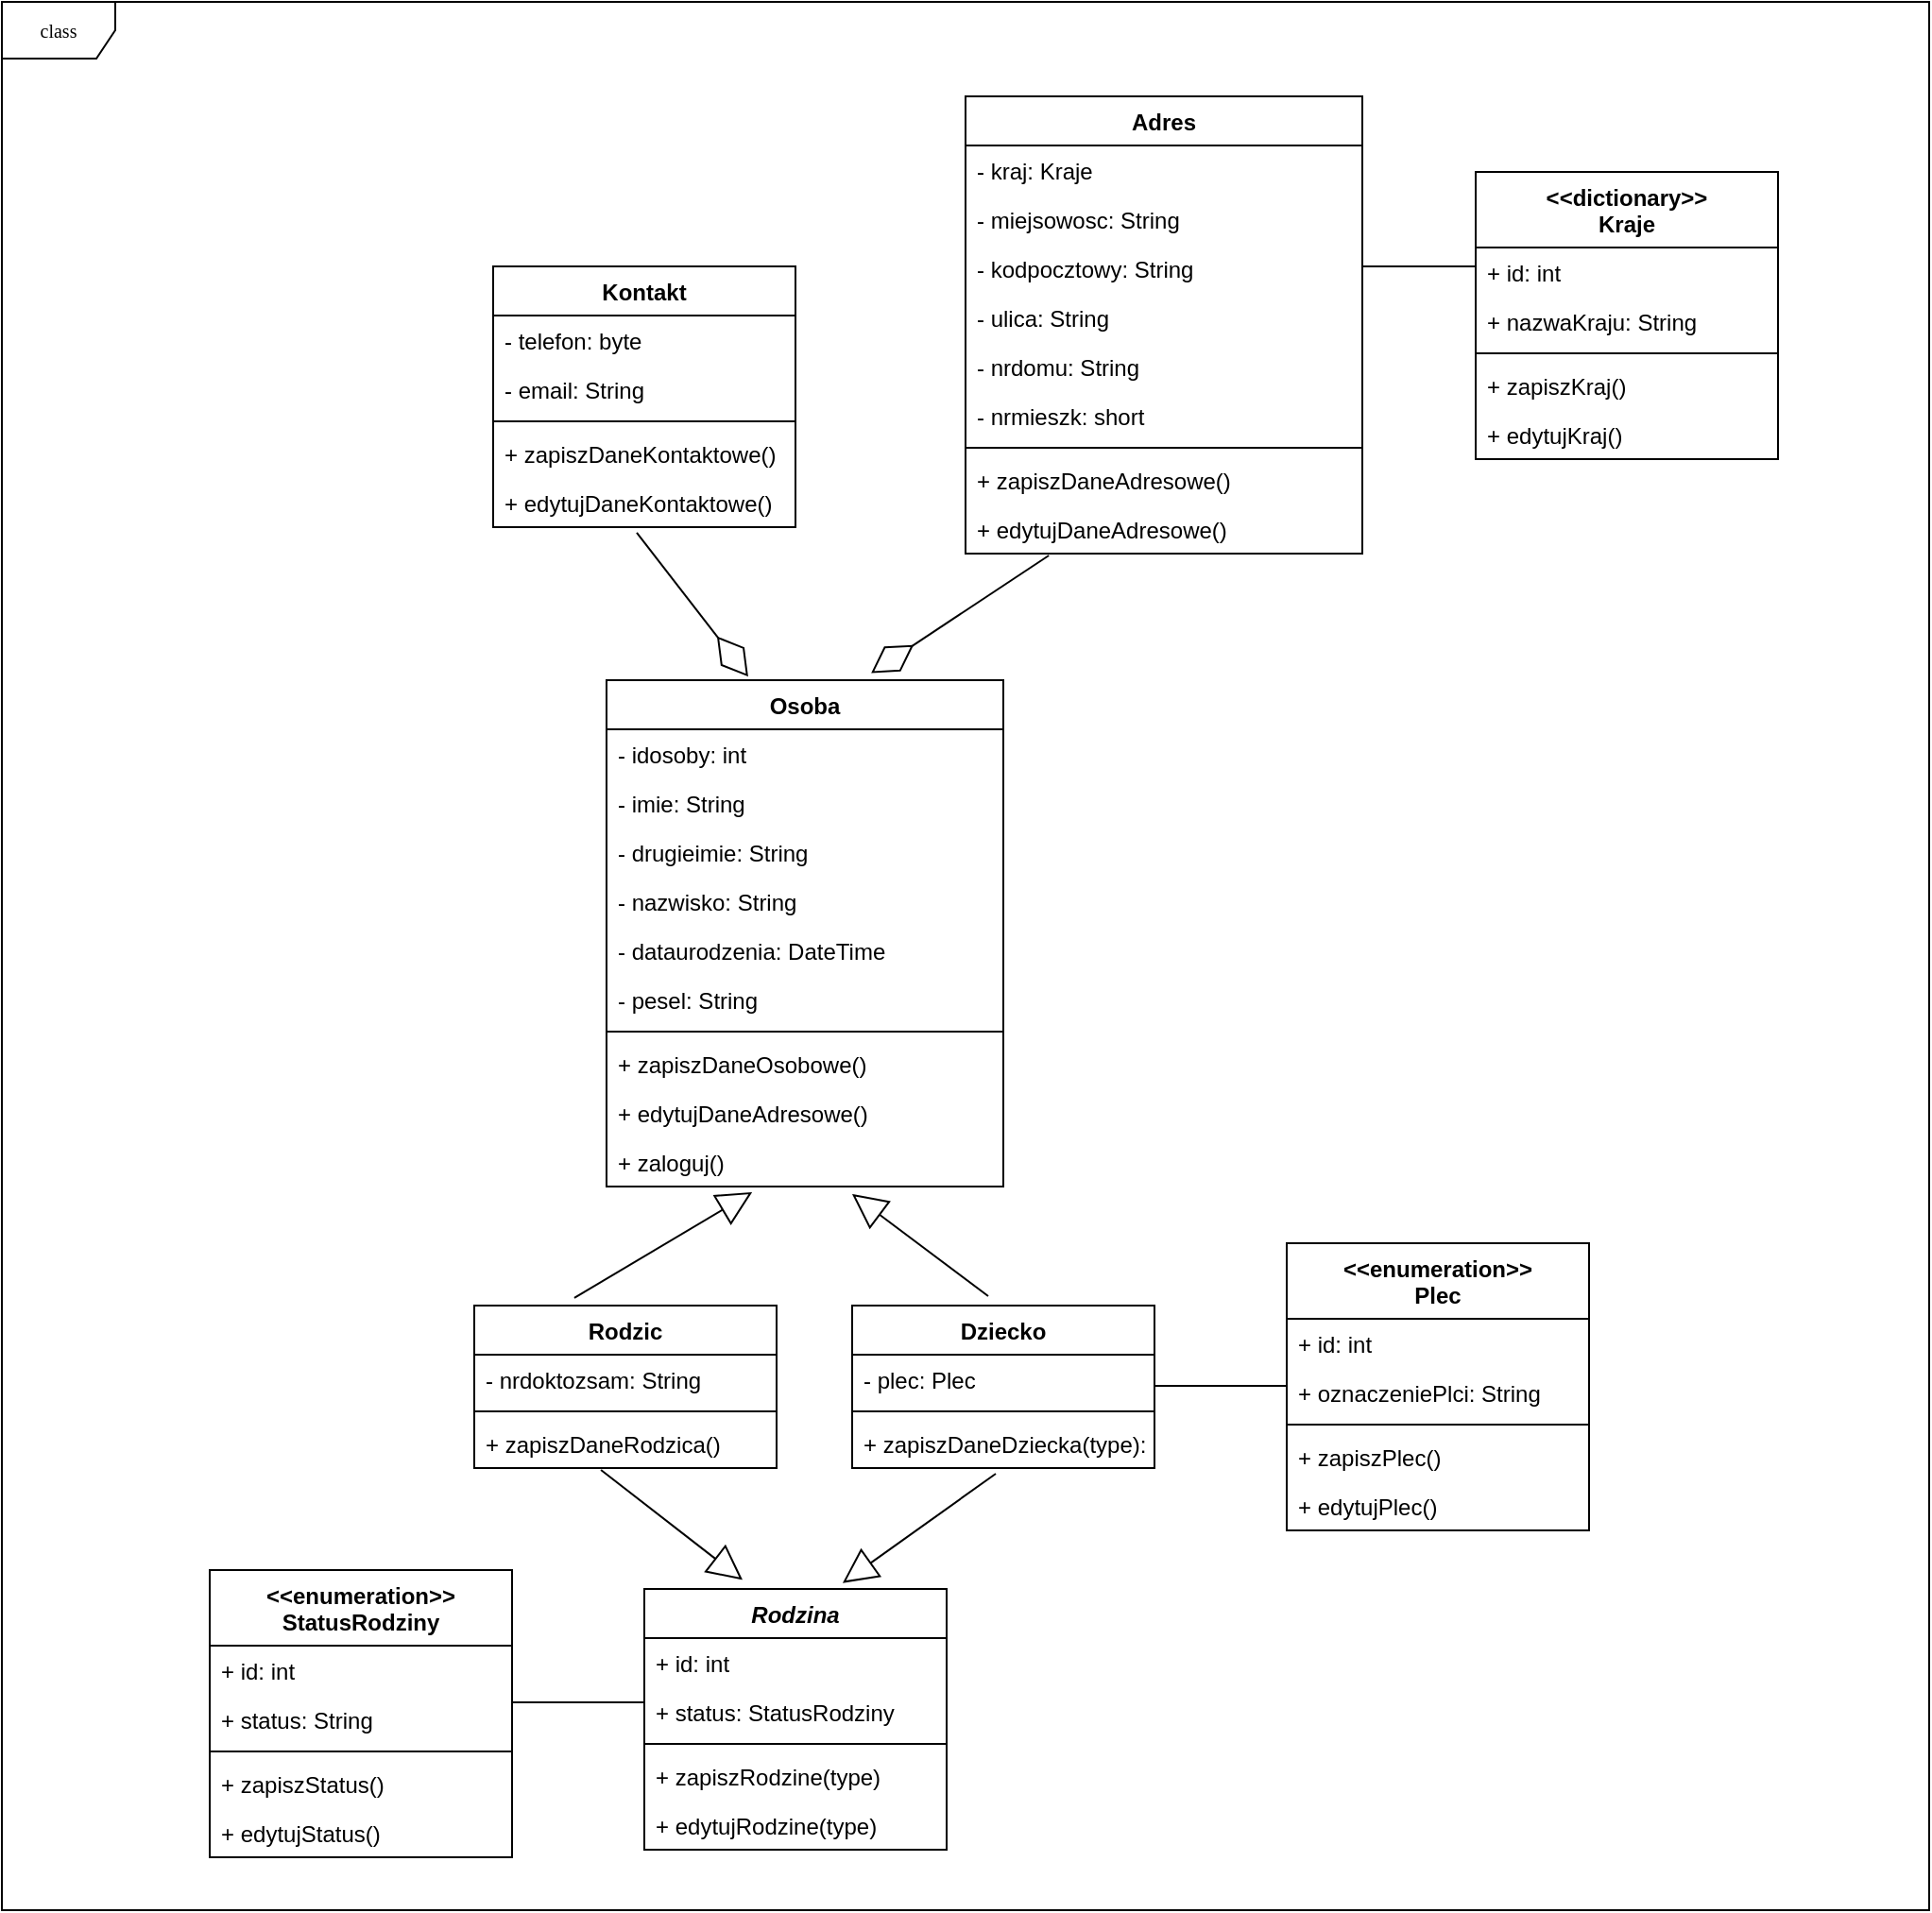 <mxfile version="14.1.9" type="github">
  <diagram name="Page-1" id="c4acf3e9-155e-7222-9cf6-157b1a14988f">
    <mxGraphModel dx="1796" dy="480" grid="1" gridSize="10" guides="1" tooltips="1" connect="1" arrows="1" fold="1" page="1" pageScale="1" pageWidth="850" pageHeight="1100" background="#ffffff" math="0" shadow="0">
      <root>
        <mxCell id="0" />
        <mxCell id="1" parent="0" />
        <mxCell id="USKEhh2JhUIHj3QI9CC3-44" value="Adres" style="swimlane;fontStyle=1;align=center;verticalAlign=top;childLayout=stackLayout;horizontal=1;startSize=26;horizontalStack=0;resizeParent=1;resizeParentMax=0;resizeLast=0;collapsible=1;marginBottom=0;" parent="1" vertex="1">
          <mxGeometry x="340" y="140" width="210" height="242" as="geometry" />
        </mxCell>
        <mxCell id="USKEhh2JhUIHj3QI9CC3-45" value="- kraj: Kraje" style="text;strokeColor=none;fillColor=none;align=left;verticalAlign=top;spacingLeft=4;spacingRight=4;overflow=hidden;rotatable=0;points=[[0,0.5],[1,0.5]];portConstraint=eastwest;" parent="USKEhh2JhUIHj3QI9CC3-44" vertex="1">
          <mxGeometry y="26" width="210" height="26" as="geometry" />
        </mxCell>
        <mxCell id="USKEhh2JhUIHj3QI9CC3-54" value="- miejsowosc: String" style="text;strokeColor=none;fillColor=none;align=left;verticalAlign=top;spacingLeft=4;spacingRight=4;overflow=hidden;rotatable=0;points=[[0,0.5],[1,0.5]];portConstraint=eastwest;" parent="USKEhh2JhUIHj3QI9CC3-44" vertex="1">
          <mxGeometry y="52" width="210" height="26" as="geometry" />
        </mxCell>
        <mxCell id="USKEhh2JhUIHj3QI9CC3-55" value="- kodpocztowy: String" style="text;strokeColor=none;fillColor=none;align=left;verticalAlign=top;spacingLeft=4;spacingRight=4;overflow=hidden;rotatable=0;points=[[0,0.5],[1,0.5]];portConstraint=eastwest;" parent="USKEhh2JhUIHj3QI9CC3-44" vertex="1">
          <mxGeometry y="78" width="210" height="26" as="geometry" />
        </mxCell>
        <mxCell id="USKEhh2JhUIHj3QI9CC3-61" value="- ulica: String" style="text;strokeColor=none;fillColor=none;align=left;verticalAlign=top;spacingLeft=4;spacingRight=4;overflow=hidden;rotatable=0;points=[[0,0.5],[1,0.5]];portConstraint=eastwest;" parent="USKEhh2JhUIHj3QI9CC3-44" vertex="1">
          <mxGeometry y="104" width="210" height="26" as="geometry" />
        </mxCell>
        <mxCell id="USKEhh2JhUIHj3QI9CC3-56" value="- nrdomu: String" style="text;strokeColor=none;fillColor=none;align=left;verticalAlign=top;spacingLeft=4;spacingRight=4;overflow=hidden;rotatable=0;points=[[0,0.5],[1,0.5]];portConstraint=eastwest;" parent="USKEhh2JhUIHj3QI9CC3-44" vertex="1">
          <mxGeometry y="130" width="210" height="26" as="geometry" />
        </mxCell>
        <mxCell id="USKEhh2JhUIHj3QI9CC3-57" value="- nrmieszk: short" style="text;strokeColor=none;fillColor=none;align=left;verticalAlign=top;spacingLeft=4;spacingRight=4;overflow=hidden;rotatable=0;points=[[0,0.5],[1,0.5]];portConstraint=eastwest;" parent="USKEhh2JhUIHj3QI9CC3-44" vertex="1">
          <mxGeometry y="156" width="210" height="26" as="geometry" />
        </mxCell>
        <mxCell id="USKEhh2JhUIHj3QI9CC3-46" value="" style="line;strokeWidth=1;fillColor=none;align=left;verticalAlign=middle;spacingTop=-1;spacingLeft=3;spacingRight=3;rotatable=0;labelPosition=right;points=[];portConstraint=eastwest;" parent="USKEhh2JhUIHj3QI9CC3-44" vertex="1">
          <mxGeometry y="182" width="210" height="8" as="geometry" />
        </mxCell>
        <mxCell id="USKEhh2JhUIHj3QI9CC3-47" value="+ zapiszDaneAdresowe()" style="text;strokeColor=none;fillColor=none;align=left;verticalAlign=top;spacingLeft=4;spacingRight=4;overflow=hidden;rotatable=0;points=[[0,0.5],[1,0.5]];portConstraint=eastwest;" parent="USKEhh2JhUIHj3QI9CC3-44" vertex="1">
          <mxGeometry y="190" width="210" height="26" as="geometry" />
        </mxCell>
        <mxCell id="USKEhh2JhUIHj3QI9CC3-73" value="+ edytujDaneAdresowe()" style="text;strokeColor=none;fillColor=none;align=left;verticalAlign=top;spacingLeft=4;spacingRight=4;overflow=hidden;rotatable=0;points=[[0,0.5],[1,0.5]];portConstraint=eastwest;" parent="USKEhh2JhUIHj3QI9CC3-44" vertex="1">
          <mxGeometry y="216" width="210" height="26" as="geometry" />
        </mxCell>
        <mxCell id="USKEhh2JhUIHj3QI9CC3-62" value="Kontakt" style="swimlane;fontStyle=1;align=center;verticalAlign=top;childLayout=stackLayout;horizontal=1;startSize=26;horizontalStack=0;resizeParent=1;resizeParentMax=0;resizeLast=0;collapsible=1;marginBottom=0;" parent="1" vertex="1">
          <mxGeometry x="90" y="230" width="160" height="138" as="geometry" />
        </mxCell>
        <mxCell id="USKEhh2JhUIHj3QI9CC3-63" value="- telefon: byte" style="text;strokeColor=none;fillColor=none;align=left;verticalAlign=top;spacingLeft=4;spacingRight=4;overflow=hidden;rotatable=0;points=[[0,0.5],[1,0.5]];portConstraint=eastwest;" parent="USKEhh2JhUIHj3QI9CC3-62" vertex="1">
          <mxGeometry y="26" width="160" height="26" as="geometry" />
        </mxCell>
        <mxCell id="USKEhh2JhUIHj3QI9CC3-66" value="- email: String" style="text;strokeColor=none;fillColor=none;align=left;verticalAlign=top;spacingLeft=4;spacingRight=4;overflow=hidden;rotatable=0;points=[[0,0.5],[1,0.5]];portConstraint=eastwest;" parent="USKEhh2JhUIHj3QI9CC3-62" vertex="1">
          <mxGeometry y="52" width="160" height="26" as="geometry" />
        </mxCell>
        <mxCell id="USKEhh2JhUIHj3QI9CC3-64" value="" style="line;strokeWidth=1;fillColor=none;align=left;verticalAlign=middle;spacingTop=-1;spacingLeft=3;spacingRight=3;rotatable=0;labelPosition=right;points=[];portConstraint=eastwest;" parent="USKEhh2JhUIHj3QI9CC3-62" vertex="1">
          <mxGeometry y="78" width="160" height="8" as="geometry" />
        </mxCell>
        <mxCell id="USKEhh2JhUIHj3QI9CC3-65" value="+ zapiszDaneKontaktowe()" style="text;strokeColor=none;fillColor=none;align=left;verticalAlign=top;spacingLeft=4;spacingRight=4;overflow=hidden;rotatable=0;points=[[0,0.5],[1,0.5]];portConstraint=eastwest;" parent="USKEhh2JhUIHj3QI9CC3-62" vertex="1">
          <mxGeometry y="86" width="160" height="26" as="geometry" />
        </mxCell>
        <mxCell id="USKEhh2JhUIHj3QI9CC3-74" value="+ edytujDaneKontaktowe()" style="text;strokeColor=none;fillColor=none;align=left;verticalAlign=top;spacingLeft=4;spacingRight=4;overflow=hidden;rotatable=0;points=[[0,0.5],[1,0.5]];portConstraint=eastwest;" parent="USKEhh2JhUIHj3QI9CC3-62" vertex="1">
          <mxGeometry y="112" width="160" height="26" as="geometry" />
        </mxCell>
        <mxCell id="USKEhh2JhUIHj3QI9CC3-110" value="&lt;&lt;enumeration&gt;&gt; &#xa;Plec&#xa;" style="swimlane;fontStyle=1;align=center;verticalAlign=top;childLayout=stackLayout;horizontal=1;startSize=40;horizontalStack=0;resizeParent=1;resizeParentMax=0;resizeLast=0;collapsible=1;marginBottom=0;" parent="1" vertex="1">
          <mxGeometry x="510" y="747" width="160" height="152" as="geometry" />
        </mxCell>
        <mxCell id="USKEhh2JhUIHj3QI9CC3-111" value="+ id: int" style="text;strokeColor=none;fillColor=none;align=left;verticalAlign=top;spacingLeft=4;spacingRight=4;overflow=hidden;rotatable=0;points=[[0,0.5],[1,0.5]];portConstraint=eastwest;" parent="USKEhh2JhUIHj3QI9CC3-110" vertex="1">
          <mxGeometry y="40" width="160" height="26" as="geometry" />
        </mxCell>
        <mxCell id="USKEhh2JhUIHj3QI9CC3-112" value="+ oznaczeniePlci: String" style="text;strokeColor=none;fillColor=none;align=left;verticalAlign=top;spacingLeft=4;spacingRight=4;overflow=hidden;rotatable=0;points=[[0,0.5],[1,0.5]];portConstraint=eastwest;" parent="USKEhh2JhUIHj3QI9CC3-110" vertex="1">
          <mxGeometry y="66" width="160" height="26" as="geometry" />
        </mxCell>
        <mxCell id="USKEhh2JhUIHj3QI9CC3-113" value="" style="line;strokeWidth=1;fillColor=none;align=left;verticalAlign=middle;spacingTop=-1;spacingLeft=3;spacingRight=3;rotatable=0;labelPosition=right;points=[];portConstraint=eastwest;" parent="USKEhh2JhUIHj3QI9CC3-110" vertex="1">
          <mxGeometry y="92" width="160" height="8" as="geometry" />
        </mxCell>
        <mxCell id="USKEhh2JhUIHj3QI9CC3-114" value="+ zapiszPlec()" style="text;strokeColor=none;fillColor=none;align=left;verticalAlign=top;spacingLeft=4;spacingRight=4;overflow=hidden;rotatable=0;points=[[0,0.5],[1,0.5]];portConstraint=eastwest;" parent="USKEhh2JhUIHj3QI9CC3-110" vertex="1">
          <mxGeometry y="100" width="160" height="26" as="geometry" />
        </mxCell>
        <mxCell id="USKEhh2JhUIHj3QI9CC3-115" value="+ edytujPlec()" style="text;strokeColor=none;fillColor=none;align=left;verticalAlign=top;spacingLeft=4;spacingRight=4;overflow=hidden;rotatable=0;points=[[0,0.5],[1,0.5]];portConstraint=eastwest;" parent="USKEhh2JhUIHj3QI9CC3-110" vertex="1">
          <mxGeometry y="126" width="160" height="26" as="geometry" />
        </mxCell>
        <mxCell id="USKEhh2JhUIHj3QI9CC3-116" value="Osoba" style="swimlane;fontStyle=1;align=center;verticalAlign=top;childLayout=stackLayout;horizontal=1;startSize=26;horizontalStack=0;resizeParent=1;resizeParentMax=0;resizeLast=0;collapsible=1;marginBottom=0;" parent="1" vertex="1">
          <mxGeometry x="150" y="449" width="210" height="268" as="geometry" />
        </mxCell>
        <mxCell id="USKEhh2JhUIHj3QI9CC3-117" value="- idosoby: int&#xa;" style="text;strokeColor=none;fillColor=none;align=left;verticalAlign=top;spacingLeft=4;spacingRight=4;overflow=hidden;rotatable=0;points=[[0,0.5],[1,0.5]];portConstraint=eastwest;" parent="USKEhh2JhUIHj3QI9CC3-116" vertex="1">
          <mxGeometry y="26" width="210" height="26" as="geometry" />
        </mxCell>
        <mxCell id="USKEhh2JhUIHj3QI9CC3-118" value="- imie: String" style="text;strokeColor=none;fillColor=none;align=left;verticalAlign=top;spacingLeft=4;spacingRight=4;overflow=hidden;rotatable=0;points=[[0,0.5],[1,0.5]];portConstraint=eastwest;" parent="USKEhh2JhUIHj3QI9CC3-116" vertex="1">
          <mxGeometry y="52" width="210" height="26" as="geometry" />
        </mxCell>
        <mxCell id="USKEhh2JhUIHj3QI9CC3-119" value="- drugieimie: String" style="text;strokeColor=none;fillColor=none;align=left;verticalAlign=top;spacingLeft=4;spacingRight=4;overflow=hidden;rotatable=0;points=[[0,0.5],[1,0.5]];portConstraint=eastwest;" parent="USKEhh2JhUIHj3QI9CC3-116" vertex="1">
          <mxGeometry y="78" width="210" height="26" as="geometry" />
        </mxCell>
        <mxCell id="USKEhh2JhUIHj3QI9CC3-120" value="- nazwisko: String" style="text;strokeColor=none;fillColor=none;align=left;verticalAlign=top;spacingLeft=4;spacingRight=4;overflow=hidden;rotatable=0;points=[[0,0.5],[1,0.5]];portConstraint=eastwest;" parent="USKEhh2JhUIHj3QI9CC3-116" vertex="1">
          <mxGeometry y="104" width="210" height="26" as="geometry" />
        </mxCell>
        <mxCell id="USKEhh2JhUIHj3QI9CC3-121" value="- dataurodzenia: DateTime" style="text;strokeColor=none;fillColor=none;align=left;verticalAlign=top;spacingLeft=4;spacingRight=4;overflow=hidden;rotatable=0;points=[[0,0.5],[1,0.5]];portConstraint=eastwest;" parent="USKEhh2JhUIHj3QI9CC3-116" vertex="1">
          <mxGeometry y="130" width="210" height="26" as="geometry" />
        </mxCell>
        <mxCell id="USKEhh2JhUIHj3QI9CC3-122" value="- pesel: String" style="text;strokeColor=none;fillColor=none;align=left;verticalAlign=top;spacingLeft=4;spacingRight=4;overflow=hidden;rotatable=0;points=[[0,0.5],[1,0.5]];portConstraint=eastwest;" parent="USKEhh2JhUIHj3QI9CC3-116" vertex="1">
          <mxGeometry y="156" width="210" height="26" as="geometry" />
        </mxCell>
        <mxCell id="USKEhh2JhUIHj3QI9CC3-126" value="" style="line;strokeWidth=1;fillColor=none;align=left;verticalAlign=middle;spacingTop=-1;spacingLeft=3;spacingRight=3;rotatable=0;labelPosition=right;points=[];portConstraint=eastwest;" parent="USKEhh2JhUIHj3QI9CC3-116" vertex="1">
          <mxGeometry y="182" width="210" height="8" as="geometry" />
        </mxCell>
        <mxCell id="USKEhh2JhUIHj3QI9CC3-127" value="+ zapiszDaneOsobowe()" style="text;strokeColor=none;fillColor=none;align=left;verticalAlign=top;spacingLeft=4;spacingRight=4;overflow=hidden;rotatable=0;points=[[0,0.5],[1,0.5]];portConstraint=eastwest;" parent="USKEhh2JhUIHj3QI9CC3-116" vertex="1">
          <mxGeometry y="190" width="210" height="26" as="geometry" />
        </mxCell>
        <mxCell id="USKEhh2JhUIHj3QI9CC3-128" value="+ edytujDaneAdresowe()" style="text;strokeColor=none;fillColor=none;align=left;verticalAlign=top;spacingLeft=4;spacingRight=4;overflow=hidden;rotatable=0;points=[[0,0.5],[1,0.5]];portConstraint=eastwest;" parent="USKEhh2JhUIHj3QI9CC3-116" vertex="1">
          <mxGeometry y="216" width="210" height="26" as="geometry" />
        </mxCell>
        <mxCell id="USKEhh2JhUIHj3QI9CC3-129" value="+ zaloguj()&#xa;" style="text;strokeColor=none;fillColor=none;align=left;verticalAlign=top;spacingLeft=4;spacingRight=4;overflow=hidden;rotatable=0;points=[[0,0.5],[1,0.5]];portConstraint=eastwest;" parent="USKEhh2JhUIHj3QI9CC3-116" vertex="1">
          <mxGeometry y="242" width="210" height="26" as="geometry" />
        </mxCell>
        <mxCell id="USKEhh2JhUIHj3QI9CC3-231" value="" style="endArrow=none;html=1;edgeStyle=orthogonalEdgeStyle;" parent="1" edge="1">
          <mxGeometry relative="1" as="geometry">
            <mxPoint x="550" y="230" as="sourcePoint" />
            <mxPoint x="610" y="230" as="targetPoint" />
          </mxGeometry>
        </mxCell>
        <mxCell id="17acba5748e5396b-1" value="class" style="shape=umlFrame;whiteSpace=wrap;html=1;rounded=0;shadow=0;comic=0;labelBackgroundColor=none;strokeWidth=1;fontFamily=Verdana;fontSize=10;align=center;" parent="1" vertex="1">
          <mxGeometry x="-170" y="90" width="1020" height="1010" as="geometry" />
        </mxCell>
        <mxCell id="CAw1qZpy8YnnYkJR81Fb-5" value="Rodzic" style="swimlane;fontStyle=1;align=center;verticalAlign=top;childLayout=stackLayout;horizontal=1;startSize=26;horizontalStack=0;resizeParent=1;resizeParentMax=0;resizeLast=0;collapsible=1;marginBottom=0;" parent="1" vertex="1">
          <mxGeometry x="80" y="780" width="160" height="86" as="geometry" />
        </mxCell>
        <mxCell id="CAw1qZpy8YnnYkJR81Fb-6" value="- nrdoktozsam: String" style="text;strokeColor=none;fillColor=none;align=left;verticalAlign=top;spacingLeft=4;spacingRight=4;overflow=hidden;rotatable=0;points=[[0,0.5],[1,0.5]];portConstraint=eastwest;" parent="CAw1qZpy8YnnYkJR81Fb-5" vertex="1">
          <mxGeometry y="26" width="160" height="26" as="geometry" />
        </mxCell>
        <mxCell id="CAw1qZpy8YnnYkJR81Fb-7" value="" style="line;strokeWidth=1;fillColor=none;align=left;verticalAlign=middle;spacingTop=-1;spacingLeft=3;spacingRight=3;rotatable=0;labelPosition=right;points=[];portConstraint=eastwest;" parent="CAw1qZpy8YnnYkJR81Fb-5" vertex="1">
          <mxGeometry y="52" width="160" height="8" as="geometry" />
        </mxCell>
        <mxCell id="CAw1qZpy8YnnYkJR81Fb-8" value="+ zapiszDaneRodzica()" style="text;strokeColor=none;fillColor=none;align=left;verticalAlign=top;spacingLeft=4;spacingRight=4;overflow=hidden;rotatable=0;points=[[0,0.5],[1,0.5]];portConstraint=eastwest;" parent="CAw1qZpy8YnnYkJR81Fb-5" vertex="1">
          <mxGeometry y="60" width="160" height="26" as="geometry" />
        </mxCell>
        <mxCell id="CAw1qZpy8YnnYkJR81Fb-9" value="Dziecko" style="swimlane;fontStyle=1;align=center;verticalAlign=top;childLayout=stackLayout;horizontal=1;startSize=26;horizontalStack=0;resizeParent=1;resizeParentMax=0;resizeLast=0;collapsible=1;marginBottom=0;" parent="1" vertex="1">
          <mxGeometry x="280" y="780" width="160" height="86" as="geometry" />
        </mxCell>
        <mxCell id="CAw1qZpy8YnnYkJR81Fb-10" value="- plec: Plec" style="text;strokeColor=none;fillColor=none;align=left;verticalAlign=top;spacingLeft=4;spacingRight=4;overflow=hidden;rotatable=0;points=[[0,0.5],[1,0.5]];portConstraint=eastwest;" parent="CAw1qZpy8YnnYkJR81Fb-9" vertex="1">
          <mxGeometry y="26" width="160" height="26" as="geometry" />
        </mxCell>
        <mxCell id="CAw1qZpy8YnnYkJR81Fb-11" value="" style="line;strokeWidth=1;fillColor=none;align=left;verticalAlign=middle;spacingTop=-1;spacingLeft=3;spacingRight=3;rotatable=0;labelPosition=right;points=[];portConstraint=eastwest;" parent="CAw1qZpy8YnnYkJR81Fb-9" vertex="1">
          <mxGeometry y="52" width="160" height="8" as="geometry" />
        </mxCell>
        <mxCell id="CAw1qZpy8YnnYkJR81Fb-12" value="+ zapiszDaneDziecka(type): type" style="text;strokeColor=none;fillColor=none;align=left;verticalAlign=top;spacingLeft=4;spacingRight=4;overflow=hidden;rotatable=0;points=[[0,0.5],[1,0.5]];portConstraint=eastwest;" parent="CAw1qZpy8YnnYkJR81Fb-9" vertex="1">
          <mxGeometry y="60" width="160" height="26" as="geometry" />
        </mxCell>
        <mxCell id="CAw1qZpy8YnnYkJR81Fb-13" value="" style="endArrow=none;html=1;edgeStyle=orthogonalEdgeStyle;" parent="1" edge="1">
          <mxGeometry relative="1" as="geometry">
            <mxPoint x="440" y="822.5" as="sourcePoint" />
            <mxPoint x="510" y="822.5" as="targetPoint" />
          </mxGeometry>
        </mxCell>
        <mxCell id="CAw1qZpy8YnnYkJR81Fb-16" value="" style="endArrow=block;endSize=16;endFill=0;html=1;entryX=0.367;entryY=1.115;entryDx=0;entryDy=0;entryPerimeter=0;exitX=0.331;exitY=-0.047;exitDx=0;exitDy=0;exitPerimeter=0;" parent="1" source="CAw1qZpy8YnnYkJR81Fb-5" target="USKEhh2JhUIHj3QI9CC3-129" edge="1">
          <mxGeometry width="160" relative="1" as="geometry">
            <mxPoint x="130" y="840" as="sourcePoint" />
            <mxPoint x="290" y="840" as="targetPoint" />
          </mxGeometry>
        </mxCell>
        <mxCell id="CAw1qZpy8YnnYkJR81Fb-17" value="" style="endArrow=block;endSize=16;endFill=0;html=1;exitX=0.45;exitY=-0.058;exitDx=0;exitDy=0;exitPerimeter=0;entryX=0.619;entryY=1.154;entryDx=0;entryDy=0;entryPerimeter=0;" parent="1" source="CAw1qZpy8YnnYkJR81Fb-9" target="USKEhh2JhUIHj3QI9CC3-129" edge="1">
          <mxGeometry width="160" relative="1" as="geometry">
            <mxPoint x="270" y="750" as="sourcePoint" />
            <mxPoint x="430" y="750" as="targetPoint" />
          </mxGeometry>
        </mxCell>
        <mxCell id="CAw1qZpy8YnnYkJR81Fb-18" value="Rodzina" style="swimlane;fontStyle=3;align=center;verticalAlign=top;childLayout=stackLayout;horizontal=1;startSize=26;horizontalStack=0;resizeParent=1;resizeParentMax=0;resizeLast=0;collapsible=1;marginBottom=0;" parent="1" vertex="1">
          <mxGeometry x="170" y="930" width="160" height="138" as="geometry" />
        </mxCell>
        <mxCell id="CAw1qZpy8YnnYkJR81Fb-19" value="+ id: int" style="text;strokeColor=none;fillColor=none;align=left;verticalAlign=top;spacingLeft=4;spacingRight=4;overflow=hidden;rotatable=0;points=[[0,0.5],[1,0.5]];portConstraint=eastwest;" parent="CAw1qZpy8YnnYkJR81Fb-18" vertex="1">
          <mxGeometry y="26" width="160" height="26" as="geometry" />
        </mxCell>
        <mxCell id="L_I5fhqRlDE5KKg7svmX-13" value="+ status: StatusRodziny" style="text;strokeColor=none;fillColor=none;align=left;verticalAlign=top;spacingLeft=4;spacingRight=4;overflow=hidden;rotatable=0;points=[[0,0.5],[1,0.5]];portConstraint=eastwest;" vertex="1" parent="CAw1qZpy8YnnYkJR81Fb-18">
          <mxGeometry y="52" width="160" height="26" as="geometry" />
        </mxCell>
        <mxCell id="CAw1qZpy8YnnYkJR81Fb-20" value="" style="line;strokeWidth=1;fillColor=none;align=left;verticalAlign=middle;spacingTop=-1;spacingLeft=3;spacingRight=3;rotatable=0;labelPosition=right;points=[];portConstraint=eastwest;" parent="CAw1qZpy8YnnYkJR81Fb-18" vertex="1">
          <mxGeometry y="78" width="160" height="8" as="geometry" />
        </mxCell>
        <mxCell id="CAw1qZpy8YnnYkJR81Fb-21" value="+ zapiszRodzine(type)" style="text;strokeColor=none;fillColor=none;align=left;verticalAlign=top;spacingLeft=4;spacingRight=4;overflow=hidden;rotatable=0;points=[[0,0.5],[1,0.5]];portConstraint=eastwest;" parent="CAw1qZpy8YnnYkJR81Fb-18" vertex="1">
          <mxGeometry y="86" width="160" height="26" as="geometry" />
        </mxCell>
        <mxCell id="L_I5fhqRlDE5KKg7svmX-23" value="+ edytujRodzine(type)" style="text;strokeColor=none;fillColor=none;align=left;verticalAlign=top;spacingLeft=4;spacingRight=4;overflow=hidden;rotatable=0;points=[[0,0.5],[1,0.5]];portConstraint=eastwest;" vertex="1" parent="CAw1qZpy8YnnYkJR81Fb-18">
          <mxGeometry y="112" width="160" height="26" as="geometry" />
        </mxCell>
        <mxCell id="CAw1qZpy8YnnYkJR81Fb-22" value="" style="endArrow=block;endSize=16;endFill=0;html=1;entryX=0.325;entryY=-0.035;entryDx=0;entryDy=0;entryPerimeter=0;exitX=0.419;exitY=1.038;exitDx=0;exitDy=0;exitPerimeter=0;" parent="1" edge="1" target="CAw1qZpy8YnnYkJR81Fb-18" source="CAw1qZpy8YnnYkJR81Fb-8">
          <mxGeometry width="160" relative="1" as="geometry">
            <mxPoint x="125" y="866" as="sourcePoint" />
            <mxPoint x="215" y="944" as="targetPoint" />
          </mxGeometry>
        </mxCell>
        <mxCell id="CAw1qZpy8YnnYkJR81Fb-24" value="" style="endArrow=block;endSize=16;endFill=0;html=1;entryX=0.656;entryY=-0.023;entryDx=0;entryDy=0;exitX=0.475;exitY=1.115;exitDx=0;exitDy=0;exitPerimeter=0;entryPerimeter=0;" parent="1" source="CAw1qZpy8YnnYkJR81Fb-12" target="CAw1qZpy8YnnYkJR81Fb-18" edge="1">
          <mxGeometry width="160" relative="1" as="geometry">
            <mxPoint x="150" y="960" as="sourcePoint" />
            <mxPoint x="211.04" y="1038.022" as="targetPoint" />
          </mxGeometry>
        </mxCell>
        <mxCell id="L_I5fhqRlDE5KKg7svmX-7" value="" style="endArrow=diamondThin;endFill=0;endSize=24;html=1;exitX=0.475;exitY=1.115;exitDx=0;exitDy=0;exitPerimeter=0;entryX=0.357;entryY=-0.007;entryDx=0;entryDy=0;entryPerimeter=0;" edge="1" parent="1" source="USKEhh2JhUIHj3QI9CC3-74" target="USKEhh2JhUIHj3QI9CC3-116">
          <mxGeometry width="160" relative="1" as="geometry">
            <mxPoint x="-60" y="430" as="sourcePoint" />
            <mxPoint x="170" y="430" as="targetPoint" />
          </mxGeometry>
        </mxCell>
        <mxCell id="L_I5fhqRlDE5KKg7svmX-8" value="" style="endArrow=diamondThin;endFill=0;endSize=24;html=1;exitX=0.21;exitY=1.038;exitDx=0;exitDy=0;exitPerimeter=0;entryX=0.667;entryY=-0.014;entryDx=0;entryDy=0;entryPerimeter=0;" edge="1" parent="1" source="USKEhh2JhUIHj3QI9CC3-73" target="USKEhh2JhUIHj3QI9CC3-116">
          <mxGeometry width="160" relative="1" as="geometry">
            <mxPoint x="150" y="410" as="sourcePoint" />
            <mxPoint x="310" y="410" as="targetPoint" />
          </mxGeometry>
        </mxCell>
        <mxCell id="L_I5fhqRlDE5KKg7svmX-14" value="&lt;&lt;enumeration&gt;&gt; &#xa;StatusRodziny&#xa;" style="swimlane;fontStyle=1;align=center;verticalAlign=top;childLayout=stackLayout;horizontal=1;startSize=40;horizontalStack=0;resizeParent=1;resizeParentMax=0;resizeLast=0;collapsible=1;marginBottom=0;" vertex="1" parent="1">
          <mxGeometry x="-60" y="920" width="160" height="152" as="geometry" />
        </mxCell>
        <mxCell id="L_I5fhqRlDE5KKg7svmX-15" value="+ id: int" style="text;strokeColor=none;fillColor=none;align=left;verticalAlign=top;spacingLeft=4;spacingRight=4;overflow=hidden;rotatable=0;points=[[0,0.5],[1,0.5]];portConstraint=eastwest;" vertex="1" parent="L_I5fhqRlDE5KKg7svmX-14">
          <mxGeometry y="40" width="160" height="26" as="geometry" />
        </mxCell>
        <mxCell id="L_I5fhqRlDE5KKg7svmX-16" value="+ status: String" style="text;strokeColor=none;fillColor=none;align=left;verticalAlign=top;spacingLeft=4;spacingRight=4;overflow=hidden;rotatable=0;points=[[0,0.5],[1,0.5]];portConstraint=eastwest;" vertex="1" parent="L_I5fhqRlDE5KKg7svmX-14">
          <mxGeometry y="66" width="160" height="26" as="geometry" />
        </mxCell>
        <mxCell id="L_I5fhqRlDE5KKg7svmX-17" value="" style="line;strokeWidth=1;fillColor=none;align=left;verticalAlign=middle;spacingTop=-1;spacingLeft=3;spacingRight=3;rotatable=0;labelPosition=right;points=[];portConstraint=eastwest;" vertex="1" parent="L_I5fhqRlDE5KKg7svmX-14">
          <mxGeometry y="92" width="160" height="8" as="geometry" />
        </mxCell>
        <mxCell id="L_I5fhqRlDE5KKg7svmX-18" value="+ zapiszStatus()" style="text;strokeColor=none;fillColor=none;align=left;verticalAlign=top;spacingLeft=4;spacingRight=4;overflow=hidden;rotatable=0;points=[[0,0.5],[1,0.5]];portConstraint=eastwest;" vertex="1" parent="L_I5fhqRlDE5KKg7svmX-14">
          <mxGeometry y="100" width="160" height="26" as="geometry" />
        </mxCell>
        <mxCell id="L_I5fhqRlDE5KKg7svmX-19" value="+ edytujStatus()" style="text;strokeColor=none;fillColor=none;align=left;verticalAlign=top;spacingLeft=4;spacingRight=4;overflow=hidden;rotatable=0;points=[[0,0.5],[1,0.5]];portConstraint=eastwest;" vertex="1" parent="L_I5fhqRlDE5KKg7svmX-14">
          <mxGeometry y="126" width="160" height="26" as="geometry" />
        </mxCell>
        <mxCell id="L_I5fhqRlDE5KKg7svmX-20" value="" style="endArrow=none;html=1;edgeStyle=orthogonalEdgeStyle;" edge="1" parent="1">
          <mxGeometry relative="1" as="geometry">
            <mxPoint x="100" y="990" as="sourcePoint" />
            <mxPoint x="170" y="990" as="targetPoint" />
          </mxGeometry>
        </mxCell>
        <mxCell id="L_I5fhqRlDE5KKg7svmX-24" value="&lt;&lt;dictionary&gt;&gt; &#xa;Kraje&#xa;" style="swimlane;fontStyle=1;align=center;verticalAlign=top;childLayout=stackLayout;horizontal=1;startSize=40;horizontalStack=0;resizeParent=1;resizeParentMax=0;resizeLast=0;collapsible=1;marginBottom=0;" vertex="1" parent="1">
          <mxGeometry x="610" y="180" width="160" height="152" as="geometry" />
        </mxCell>
        <mxCell id="L_I5fhqRlDE5KKg7svmX-25" value="+ id: int" style="text;strokeColor=none;fillColor=none;align=left;verticalAlign=top;spacingLeft=4;spacingRight=4;overflow=hidden;rotatable=0;points=[[0,0.5],[1,0.5]];portConstraint=eastwest;" vertex="1" parent="L_I5fhqRlDE5KKg7svmX-24">
          <mxGeometry y="40" width="160" height="26" as="geometry" />
        </mxCell>
        <mxCell id="L_I5fhqRlDE5KKg7svmX-26" value="+ nazwaKraju: String" style="text;strokeColor=none;fillColor=none;align=left;verticalAlign=top;spacingLeft=4;spacingRight=4;overflow=hidden;rotatable=0;points=[[0,0.5],[1,0.5]];portConstraint=eastwest;" vertex="1" parent="L_I5fhqRlDE5KKg7svmX-24">
          <mxGeometry y="66" width="160" height="26" as="geometry" />
        </mxCell>
        <mxCell id="L_I5fhqRlDE5KKg7svmX-27" value="" style="line;strokeWidth=1;fillColor=none;align=left;verticalAlign=middle;spacingTop=-1;spacingLeft=3;spacingRight=3;rotatable=0;labelPosition=right;points=[];portConstraint=eastwest;" vertex="1" parent="L_I5fhqRlDE5KKg7svmX-24">
          <mxGeometry y="92" width="160" height="8" as="geometry" />
        </mxCell>
        <mxCell id="L_I5fhqRlDE5KKg7svmX-28" value="+ zapiszKraj()" style="text;strokeColor=none;fillColor=none;align=left;verticalAlign=top;spacingLeft=4;spacingRight=4;overflow=hidden;rotatable=0;points=[[0,0.5],[1,0.5]];portConstraint=eastwest;" vertex="1" parent="L_I5fhqRlDE5KKg7svmX-24">
          <mxGeometry y="100" width="160" height="26" as="geometry" />
        </mxCell>
        <mxCell id="L_I5fhqRlDE5KKg7svmX-29" value="+ edytujKraj()" style="text;strokeColor=none;fillColor=none;align=left;verticalAlign=top;spacingLeft=4;spacingRight=4;overflow=hidden;rotatable=0;points=[[0,0.5],[1,0.5]];portConstraint=eastwest;" vertex="1" parent="L_I5fhqRlDE5KKg7svmX-24">
          <mxGeometry y="126" width="160" height="26" as="geometry" />
        </mxCell>
      </root>
    </mxGraphModel>
  </diagram>
</mxfile>
